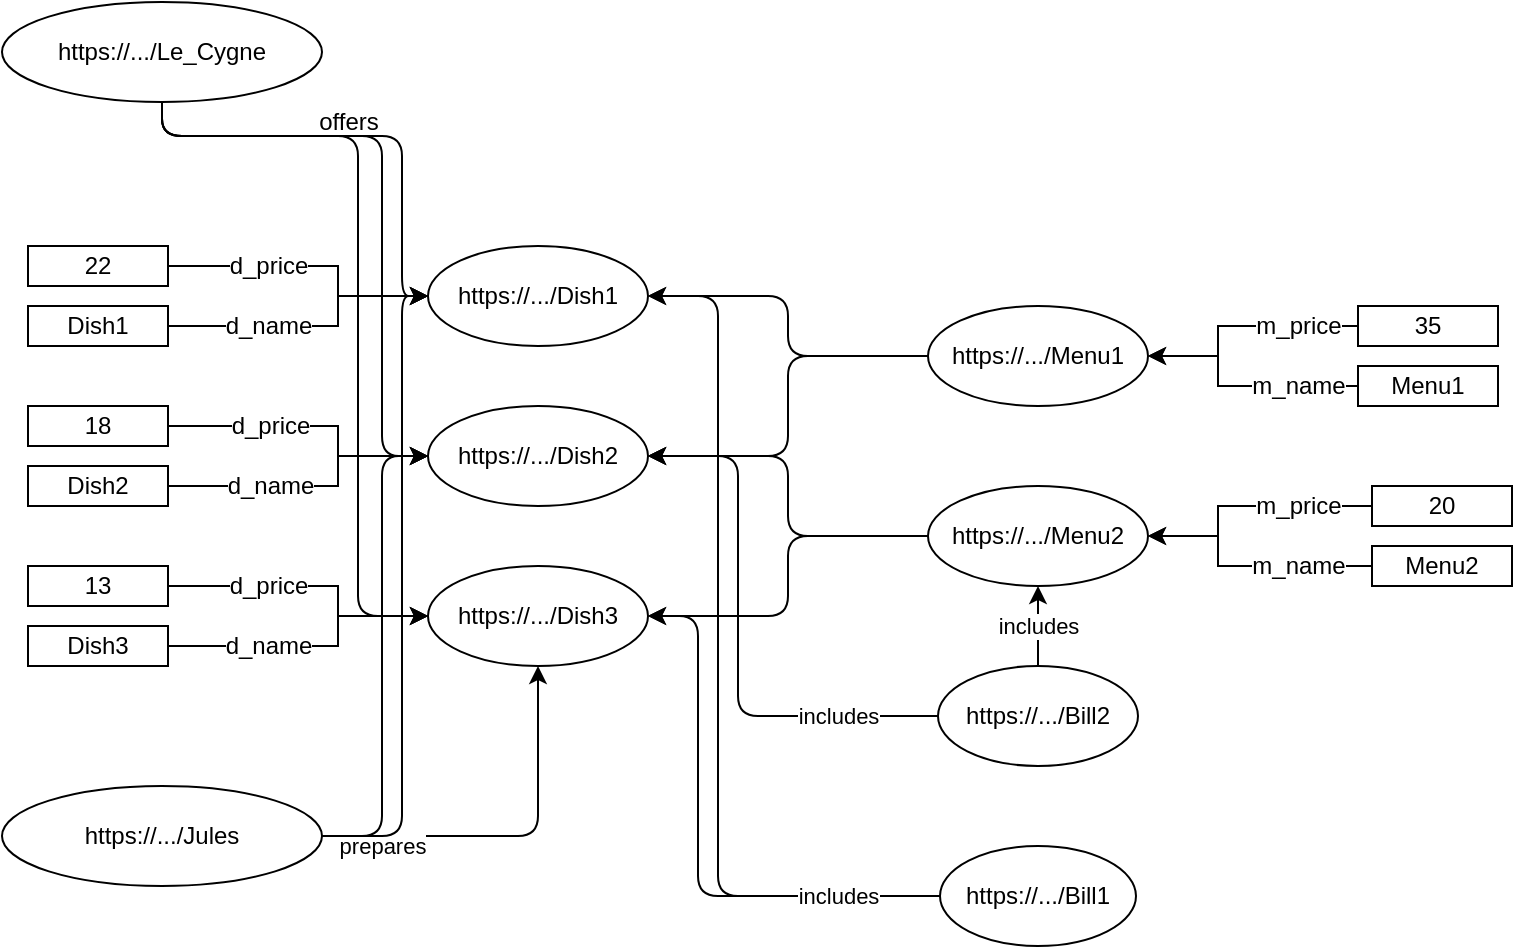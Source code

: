 <mxfile version="13.0.9">
    <diagram id="6hGFLwfOUW9BJ-s0fimq" name="Page-1">
        <mxGraphModel dx="470" dy="331" grid="1" gridSize="10" guides="1" tooltips="1" connect="1" arrows="1" fold="1" page="1" pageScale="1" pageWidth="827" pageHeight="1169" math="0" shadow="0">
            <root>
                <mxCell id="0"/>
                <mxCell id="1" parent="0"/>
                <mxCell id="2" value="https://.../Dish1" style="ellipse;whiteSpace=wrap;html=1;" parent="1" vertex="1">
                    <mxGeometry x="263" y="280" width="110" height="50" as="geometry"/>
                </mxCell>
                <mxCell id="3" value="https://.../Dish2" style="ellipse;whiteSpace=wrap;html=1;" parent="1" vertex="1">
                    <mxGeometry x="263" y="360" width="110" height="50" as="geometry"/>
                </mxCell>
                <mxCell id="4" value="https://.../Dish3" style="ellipse;whiteSpace=wrap;html=1;" parent="1" vertex="1">
                    <mxGeometry x="263" y="440" width="110" height="50" as="geometry"/>
                </mxCell>
                <mxCell id="15" style="edgeStyle=orthogonalEdgeStyle;rounded=1;orthogonalLoop=1;jettySize=auto;html=1;" edge="1" parent="1" source="5" target="2">
                    <mxGeometry relative="1" as="geometry"/>
                </mxCell>
                <mxCell id="16" style="edgeStyle=orthogonalEdgeStyle;rounded=1;orthogonalLoop=1;jettySize=auto;html=1;entryX=1;entryY=0.5;entryDx=0;entryDy=0;" edge="1" parent="1" source="5" target="3">
                    <mxGeometry relative="1" as="geometry"/>
                </mxCell>
                <mxCell id="5" value="https://.../Menu1" style="ellipse;whiteSpace=wrap;html=1;" parent="1" vertex="1">
                    <mxGeometry x="513" y="310" width="110" height="50" as="geometry"/>
                </mxCell>
                <mxCell id="13" style="edgeStyle=orthogonalEdgeStyle;rounded=1;orthogonalLoop=1;jettySize=auto;html=1;entryX=1;entryY=0.5;entryDx=0;entryDy=0;" edge="1" parent="1" source="6" target="3">
                    <mxGeometry relative="1" as="geometry"/>
                </mxCell>
                <mxCell id="14" style="edgeStyle=orthogonalEdgeStyle;rounded=1;orthogonalLoop=1;jettySize=auto;html=1;" edge="1" parent="1" source="6" target="4">
                    <mxGeometry relative="1" as="geometry"/>
                </mxCell>
                <mxCell id="6" value="https://.../Menu2" style="ellipse;whiteSpace=wrap;html=1;" parent="1" vertex="1">
                    <mxGeometry x="513" y="400" width="110" height="50" as="geometry"/>
                </mxCell>
                <mxCell id="55" value="includes" style="edgeStyle=orthogonalEdgeStyle;rounded=1;orthogonalLoop=1;jettySize=auto;html=1;entryX=0.5;entryY=1;entryDx=0;entryDy=0;" edge="1" parent="1" source="7" target="6">
                    <mxGeometry relative="1" as="geometry"/>
                </mxCell>
                <mxCell id="56" value="includes" style="edgeStyle=orthogonalEdgeStyle;rounded=1;orthogonalLoop=1;jettySize=auto;html=1;entryX=1;entryY=0.5;entryDx=0;entryDy=0;" edge="1" parent="1" source="7" target="3">
                    <mxGeometry x="-0.636" relative="1" as="geometry">
                        <Array as="points">
                            <mxPoint x="418" y="515"/>
                            <mxPoint x="418" y="385"/>
                        </Array>
                        <mxPoint as="offset"/>
                    </mxGeometry>
                </mxCell>
                <mxCell id="7" value="https://.../Bill2" style="ellipse;whiteSpace=wrap;html=1;" vertex="1" parent="1">
                    <mxGeometry x="518" y="490" width="100" height="50" as="geometry"/>
                </mxCell>
                <mxCell id="53" style="edgeStyle=orthogonalEdgeStyle;rounded=1;orthogonalLoop=1;jettySize=auto;html=1;entryX=1;entryY=0.5;entryDx=0;entryDy=0;exitX=0;exitY=0.5;exitDx=0;exitDy=0;" edge="1" parent="1" source="8" target="2">
                    <mxGeometry relative="1" as="geometry">
                        <Array as="points">
                            <mxPoint x="408" y="605"/>
                            <mxPoint x="408" y="305"/>
                        </Array>
                    </mxGeometry>
                </mxCell>
                <mxCell id="54" value="includes" style="edgeStyle=orthogonalEdgeStyle;rounded=1;orthogonalLoop=1;jettySize=auto;html=1;entryX=1;entryY=0.5;entryDx=0;entryDy=0;exitX=0;exitY=0.5;exitDx=0;exitDy=0;" edge="1" parent="1" source="8" target="4">
                    <mxGeometry x="-0.643" relative="1" as="geometry">
                        <Array as="points">
                            <mxPoint x="398" y="605"/>
                            <mxPoint x="398" y="465"/>
                        </Array>
                        <mxPoint as="offset"/>
                    </mxGeometry>
                </mxCell>
                <mxCell id="8" value="https://.../Bill1" style="ellipse;whiteSpace=wrap;html=1;" vertex="1" parent="1">
                    <mxGeometry x="519" y="580" width="98" height="50" as="geometry"/>
                </mxCell>
                <mxCell id="49" style="edgeStyle=orthogonalEdgeStyle;rounded=1;orthogonalLoop=1;jettySize=auto;html=1;" edge="1" parent="1" source="9" target="2">
                    <mxGeometry relative="1" as="geometry">
                        <Array as="points">
                            <mxPoint x="130" y="225"/>
                            <mxPoint x="250" y="225"/>
                            <mxPoint x="250" y="305"/>
                        </Array>
                    </mxGeometry>
                </mxCell>
                <mxCell id="50" style="edgeStyle=orthogonalEdgeStyle;rounded=1;orthogonalLoop=1;jettySize=auto;html=1;entryX=0;entryY=0.5;entryDx=0;entryDy=0;" edge="1" parent="1" source="9" target="3">
                    <mxGeometry relative="1" as="geometry">
                        <Array as="points">
                            <mxPoint x="130" y="225"/>
                            <mxPoint x="240" y="225"/>
                            <mxPoint x="240" y="385"/>
                        </Array>
                    </mxGeometry>
                </mxCell>
                <mxCell id="51" style="edgeStyle=orthogonalEdgeStyle;rounded=1;orthogonalLoop=1;jettySize=auto;html=1;entryX=0;entryY=0.5;entryDx=0;entryDy=0;" edge="1" parent="1" source="9" target="4">
                    <mxGeometry relative="1" as="geometry">
                        <Array as="points">
                            <mxPoint x="228" y="225"/>
                            <mxPoint x="228" y="465"/>
                        </Array>
                    </mxGeometry>
                </mxCell>
                <mxCell id="9" value="https://.../Le_Cygne" style="ellipse;whiteSpace=wrap;html=1;" vertex="1" parent="1">
                    <mxGeometry x="50" y="158" width="160" height="50" as="geometry"/>
                </mxCell>
                <mxCell id="23" style="edgeStyle=orthogonalEdgeStyle;rounded=0;orthogonalLoop=1;jettySize=auto;html=1;" edge="1" parent="1" source="19" target="2">
                    <mxGeometry relative="1" as="geometry">
                        <Array as="points">
                            <mxPoint x="218" y="290"/>
                            <mxPoint x="218" y="305"/>
                        </Array>
                    </mxGeometry>
                </mxCell>
                <mxCell id="34" value="&lt;span style=&quot;font-size: 12px&quot;&gt;d_price&lt;/span&gt;" style="edgeLabel;html=1;align=center;verticalAlign=middle;resizable=0;points=[];" vertex="1" connectable="0" parent="23">
                    <mxGeometry x="-0.26" y="-2" relative="1" as="geometry">
                        <mxPoint x="-3.33" y="-2" as="offset"/>
                    </mxGeometry>
                </mxCell>
                <mxCell id="19" value="22" style="rounded=0;whiteSpace=wrap;html=1;" vertex="1" parent="1">
                    <mxGeometry x="63" y="280" width="70" height="20" as="geometry"/>
                </mxCell>
                <mxCell id="24" value="&lt;span style=&quot;font-size: 12px&quot;&gt;d_name&lt;/span&gt;" style="edgeStyle=orthogonalEdgeStyle;rounded=0;orthogonalLoop=1;jettySize=auto;html=1;entryX=0;entryY=0.5;entryDx=0;entryDy=0;" edge="1" parent="1" source="20" target="2">
                    <mxGeometry x="-0.31" relative="1" as="geometry">
                        <Array as="points">
                            <mxPoint x="218" y="320"/>
                            <mxPoint x="218" y="305"/>
                        </Array>
                        <mxPoint as="offset"/>
                    </mxGeometry>
                </mxCell>
                <mxCell id="20" value="Dish1" style="rounded=0;whiteSpace=wrap;html=1;" vertex="1" parent="1">
                    <mxGeometry x="63" y="310" width="70" height="20" as="geometry"/>
                </mxCell>
                <mxCell id="40" style="edgeStyle=orthogonalEdgeStyle;rounded=0;orthogonalLoop=1;jettySize=auto;html=1;entryX=1;entryY=0.5;entryDx=0;entryDy=0;" edge="1" parent="1" source="21" target="5">
                    <mxGeometry relative="1" as="geometry">
                        <Array as="points">
                            <mxPoint x="658" y="320"/>
                            <mxPoint x="658" y="335"/>
                        </Array>
                    </mxGeometry>
                </mxCell>
                <mxCell id="45" value="&lt;span style=&quot;font-size: 12px&quot;&gt;m_price&lt;/span&gt;" style="edgeLabel;html=1;align=center;verticalAlign=middle;resizable=0;points=[];" vertex="1" connectable="0" parent="40">
                    <mxGeometry x="0.207" y="47" relative="1" as="geometry">
                        <mxPoint x="-7.03" y="-2.63" as="offset"/>
                    </mxGeometry>
                </mxCell>
                <mxCell id="21" value="35" style="rounded=0;whiteSpace=wrap;html=1;" vertex="1" parent="1">
                    <mxGeometry x="728" y="310" width="70" height="20" as="geometry"/>
                </mxCell>
                <mxCell id="39" style="edgeStyle=orthogonalEdgeStyle;rounded=0;orthogonalLoop=1;jettySize=auto;html=1;entryX=1;entryY=0.5;entryDx=0;entryDy=0;" edge="1" parent="1" source="22" target="5">
                    <mxGeometry relative="1" as="geometry">
                        <Array as="points">
                            <mxPoint x="658" y="350"/>
                            <mxPoint x="658" y="335"/>
                        </Array>
                    </mxGeometry>
                </mxCell>
                <mxCell id="46" value="&lt;span style=&quot;font-size: 12px&quot;&gt;m_name&lt;/span&gt;" style="edgeLabel;html=1;align=center;verticalAlign=middle;resizable=0;points=[];" vertex="1" connectable="0" parent="39">
                    <mxGeometry x="-0.185" relative="1" as="geometry">
                        <mxPoint x="19.14" y="-0.03" as="offset"/>
                    </mxGeometry>
                </mxCell>
                <mxCell id="22" value="Menu1" style="rounded=0;whiteSpace=wrap;html=1;" vertex="1" parent="1">
                    <mxGeometry x="728" y="340" width="70" height="20" as="geometry"/>
                </mxCell>
                <mxCell id="29" style="edgeStyle=orthogonalEdgeStyle;rounded=0;orthogonalLoop=1;jettySize=auto;html=1;entryX=0;entryY=0.5;entryDx=0;entryDy=0;" edge="1" parent="1" source="25" target="3">
                    <mxGeometry relative="1" as="geometry">
                        <Array as="points">
                            <mxPoint x="218" y="370"/>
                            <mxPoint x="218" y="385"/>
                        </Array>
                    </mxGeometry>
                </mxCell>
                <mxCell id="35" value="&lt;span style=&quot;font-size: 12px&quot;&gt;d_price&lt;/span&gt;" style="edgeLabel;html=1;align=center;verticalAlign=middle;resizable=0;points=[];" vertex="1" connectable="0" parent="29">
                    <mxGeometry x="-0.524" y="1" relative="1" as="geometry">
                        <mxPoint x="15.83" y="1" as="offset"/>
                    </mxGeometry>
                </mxCell>
                <mxCell id="25" value="18" style="rounded=0;whiteSpace=wrap;html=1;" vertex="1" parent="1">
                    <mxGeometry x="63" y="360" width="70" height="20" as="geometry"/>
                </mxCell>
                <mxCell id="30" style="edgeStyle=orthogonalEdgeStyle;rounded=0;orthogonalLoop=1;jettySize=auto;html=1;" edge="1" parent="1" source="26" target="3">
                    <mxGeometry relative="1" as="geometry">
                        <Array as="points">
                            <mxPoint x="218" y="400"/>
                            <mxPoint x="218" y="385"/>
                        </Array>
                    </mxGeometry>
                </mxCell>
                <mxCell id="36" value="&lt;span style=&quot;font-size: 12px&quot;&gt;d_name&lt;/span&gt;" style="edgeLabel;html=1;align=center;verticalAlign=middle;resizable=0;points=[];" vertex="1" connectable="0" parent="30">
                    <mxGeometry x="-0.248" y="-2" relative="1" as="geometry">
                        <mxPoint x="-4.17" y="-2" as="offset"/>
                    </mxGeometry>
                </mxCell>
                <mxCell id="26" value="Dish2" style="rounded=0;whiteSpace=wrap;html=1;" vertex="1" parent="1">
                    <mxGeometry x="63" y="390" width="70" height="20" as="geometry"/>
                </mxCell>
                <mxCell id="31" style="edgeStyle=orthogonalEdgeStyle;rounded=0;orthogonalLoop=1;jettySize=auto;html=1;entryX=0;entryY=0.5;entryDx=0;entryDy=0;" edge="1" parent="1" source="27" target="4">
                    <mxGeometry relative="1" as="geometry">
                        <Array as="points">
                            <mxPoint x="218" y="450"/>
                            <mxPoint x="218" y="465"/>
                        </Array>
                    </mxGeometry>
                </mxCell>
                <mxCell id="37" value="&lt;span style=&quot;font-size: 12px&quot;&gt;d_price&lt;/span&gt;" style="edgeLabel;html=1;align=center;verticalAlign=middle;resizable=0;points=[];" vertex="1" connectable="0" parent="31">
                    <mxGeometry x="-0.501" relative="1" as="geometry">
                        <mxPoint x="14.17" as="offset"/>
                    </mxGeometry>
                </mxCell>
                <mxCell id="27" value="13" style="rounded=0;whiteSpace=wrap;html=1;" vertex="1" parent="1">
                    <mxGeometry x="63" y="440" width="70" height="20" as="geometry"/>
                </mxCell>
                <mxCell id="32" style="edgeStyle=orthogonalEdgeStyle;rounded=0;orthogonalLoop=1;jettySize=auto;html=1;entryX=0;entryY=0.5;entryDx=0;entryDy=0;" edge="1" parent="1" source="28" target="4">
                    <mxGeometry relative="1" as="geometry">
                        <Array as="points">
                            <mxPoint x="218" y="480"/>
                            <mxPoint x="218" y="465"/>
                        </Array>
                    </mxGeometry>
                </mxCell>
                <mxCell id="38" value="&lt;span style=&quot;font-size: 12px&quot;&gt;d_name&lt;/span&gt;" style="edgeLabel;html=1;align=center;verticalAlign=middle;resizable=0;points=[];" vertex="1" connectable="0" parent="32">
                    <mxGeometry x="-0.191" y="-1" relative="1" as="geometry">
                        <mxPoint x="-8.33" y="-1" as="offset"/>
                    </mxGeometry>
                </mxCell>
                <mxCell id="28" value="Dish3" style="rounded=0;whiteSpace=wrap;html=1;" vertex="1" parent="1">
                    <mxGeometry x="63" y="470" width="70" height="20" as="geometry"/>
                </mxCell>
                <mxCell id="43" style="edgeStyle=orthogonalEdgeStyle;rounded=0;orthogonalLoop=1;jettySize=auto;html=1;" edge="1" parent="1" source="41" target="6">
                    <mxGeometry relative="1" as="geometry">
                        <Array as="points">
                            <mxPoint x="658" y="410"/>
                            <mxPoint x="658" y="425"/>
                        </Array>
                    </mxGeometry>
                </mxCell>
                <mxCell id="47" value="&lt;span style=&quot;font-size: 12px&quot;&gt;m_price&lt;/span&gt;" style="edgeLabel;html=1;align=center;verticalAlign=middle;resizable=0;points=[];" vertex="1" connectable="0" parent="43">
                    <mxGeometry x="-0.267" relative="1" as="geometry">
                        <mxPoint x="9.29" y="-0.03" as="offset"/>
                    </mxGeometry>
                </mxCell>
                <mxCell id="41" value="20" style="rounded=0;whiteSpace=wrap;html=1;" vertex="1" parent="1">
                    <mxGeometry x="735" y="400" width="70" height="20" as="geometry"/>
                </mxCell>
                <mxCell id="44" style="edgeStyle=orthogonalEdgeStyle;rounded=0;orthogonalLoop=1;jettySize=auto;html=1;entryX=1;entryY=0.5;entryDx=0;entryDy=0;" edge="1" parent="1" source="42" target="6">
                    <mxGeometry relative="1" as="geometry">
                        <Array as="points">
                            <mxPoint x="658" y="440"/>
                            <mxPoint x="658" y="425"/>
                        </Array>
                    </mxGeometry>
                </mxCell>
                <mxCell id="48" value="&lt;span style=&quot;font-size: 12px&quot;&gt;m_name&lt;/span&gt;" style="edgeLabel;html=1;align=center;verticalAlign=middle;resizable=0;points=[];" vertex="1" connectable="0" parent="44">
                    <mxGeometry x="-0.196" y="-3" relative="1" as="geometry">
                        <mxPoint x="13.86" y="2.97" as="offset"/>
                    </mxGeometry>
                </mxCell>
                <mxCell id="42" value="Menu2" style="rounded=0;whiteSpace=wrap;html=1;" vertex="1" parent="1">
                    <mxGeometry x="735" y="430" width="70" height="20" as="geometry"/>
                </mxCell>
                <mxCell id="52" value="offers" style="text;html=1;align=center;verticalAlign=middle;resizable=0;points=[];autosize=1;" vertex="1" parent="1">
                    <mxGeometry x="198" y="208" width="50" height="20" as="geometry"/>
                </mxCell>
                <mxCell id="58" value="prepares" style="edgeStyle=orthogonalEdgeStyle;rounded=1;orthogonalLoop=1;jettySize=auto;html=1;entryX=0.5;entryY=1;entryDx=0;entryDy=0;" edge="1" parent="1" source="57" target="4">
                    <mxGeometry x="-0.689" y="-5" relative="1" as="geometry">
                        <Array as="points">
                            <mxPoint x="318" y="575"/>
                        </Array>
                        <mxPoint as="offset"/>
                    </mxGeometry>
                </mxCell>
                <mxCell id="59" style="edgeStyle=orthogonalEdgeStyle;rounded=1;orthogonalLoop=1;jettySize=auto;html=1;entryX=0;entryY=0.5;entryDx=0;entryDy=0;" edge="1" parent="1" source="57" target="3">
                    <mxGeometry relative="1" as="geometry">
                        <Array as="points">
                            <mxPoint x="240" y="575"/>
                            <mxPoint x="240" y="385"/>
                        </Array>
                    </mxGeometry>
                </mxCell>
                <mxCell id="60" style="edgeStyle=orthogonalEdgeStyle;rounded=1;orthogonalLoop=1;jettySize=auto;html=1;entryX=0;entryY=0.5;entryDx=0;entryDy=0;" edge="1" parent="1" source="57" target="2">
                    <mxGeometry relative="1" as="geometry">
                        <Array as="points">
                            <mxPoint x="250" y="575"/>
                            <mxPoint x="250" y="305"/>
                        </Array>
                    </mxGeometry>
                </mxCell>
                <mxCell id="57" value="https://.../Jules" style="ellipse;whiteSpace=wrap;html=1;" vertex="1" parent="1">
                    <mxGeometry x="50" y="550" width="160" height="50" as="geometry"/>
                </mxCell>
            </root>
        </mxGraphModel>
    </diagram>
</mxfile>